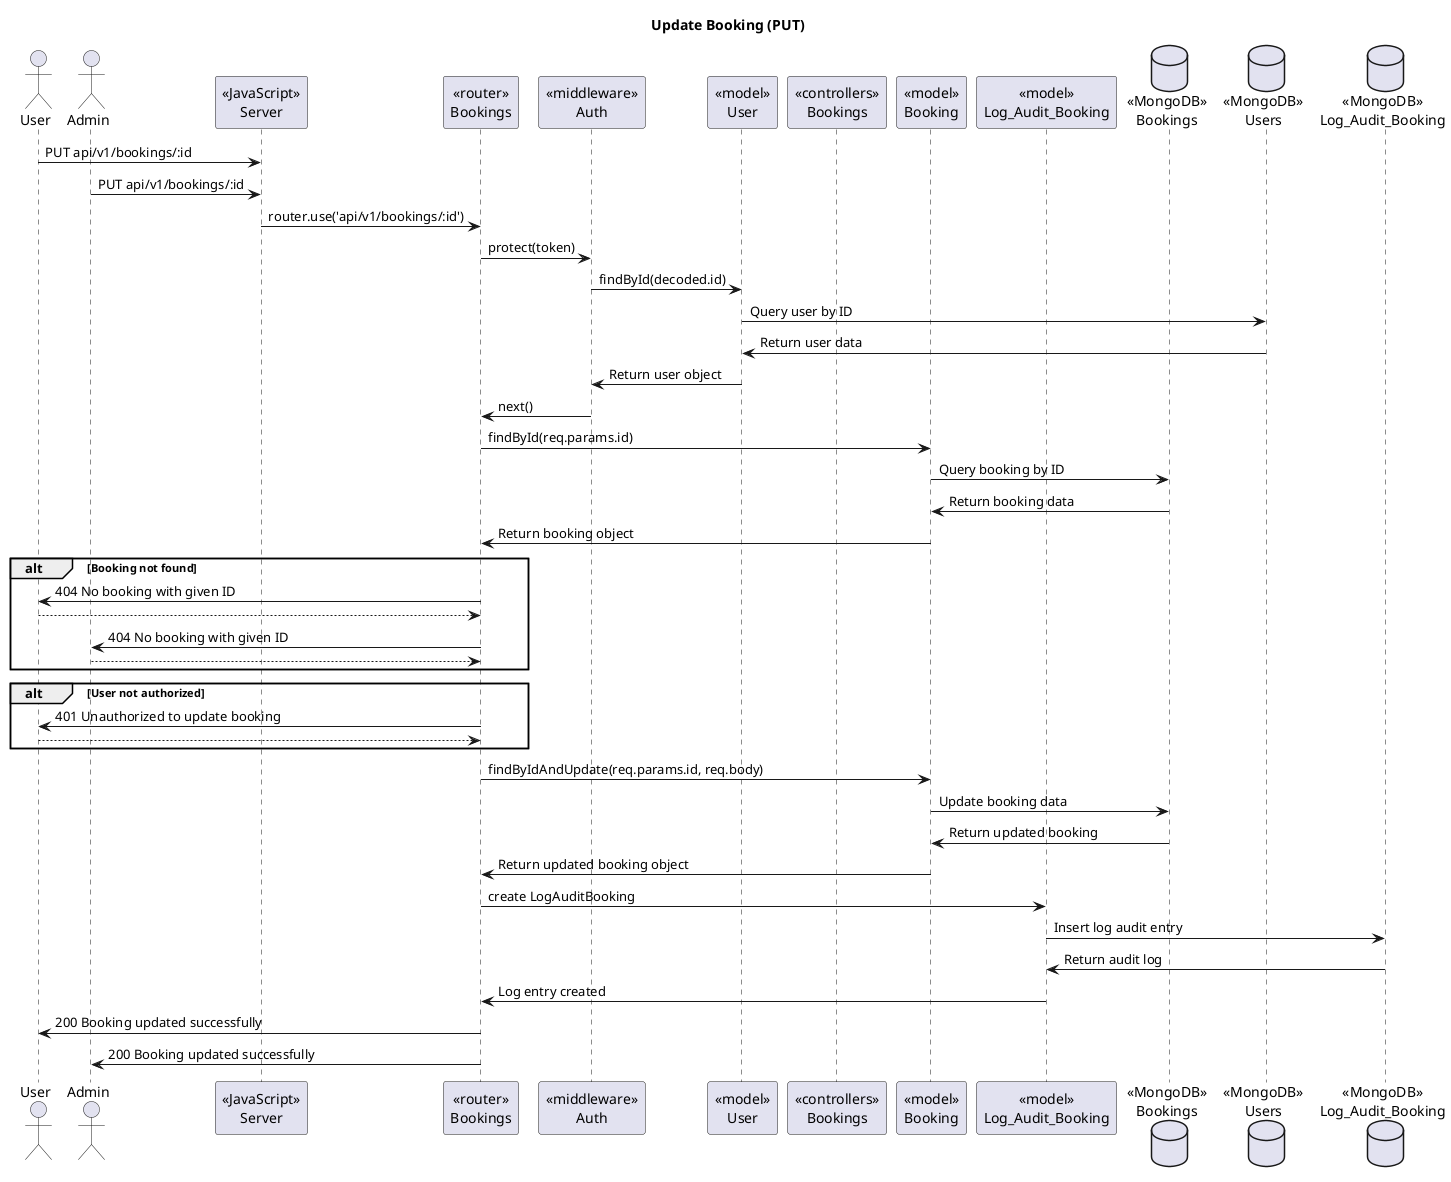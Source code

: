 @startuml Update Booking
title Update Booking (PUT)

actor User
actor Admin
participant "<<JavaScript>>\nServer" as Server
participant "<<router>>\nBookings" as RouterBookings
participant "<<middleware>>\nAuth" as Auth
participant "<<model>>\nUser" as UserModel
participant "<<controllers>>\nBookings" as ControllerBookings
participant "<<model>>\nBooking" as BookingModel
participant "<<model>>\nLog_Audit_Booking" as LogAuditModel
database "<<MongoDB>>\nBookings" as DB_Bookings
database "<<MongoDB>>\nUsers" as DB_Users
database "<<MongoDB>>\nLog_Audit_Booking" as DB_Audits

User -> Server : PUT api/v1/bookings/:id
Admin -> Server : PUT api/v1/bookings/:id
Server -> RouterBookings : router.use('api/v1/bookings/:id')
RouterBookings -> Auth : protect(token)
Auth -> UserModel : findById(decoded.id)
UserModel -> DB_Users : Query user by ID
DB_Users -> UserModel : Return user data
UserModel -> Auth : Return user object
Auth -> RouterBookings : next()

RouterBookings -> BookingModel : findById(req.params.id)
BookingModel -> DB_Bookings : Query booking by ID
DB_Bookings -> BookingModel : Return booking data
BookingModel -> RouterBookings : Return booking object

alt Booking not found
    RouterBookings -> User : 404 No booking with given ID
    return
    RouterBookings -> Admin : 404 No booking with given ID
    return
end

alt User not authorized
    RouterBookings -> User : 401 Unauthorized to update booking
    return
end

RouterBookings -> BookingModel : findByIdAndUpdate(req.params.id, req.body)
BookingModel -> DB_Bookings : Update booking data
DB_Bookings -> BookingModel : Return updated booking
BookingModel -> RouterBookings : Return updated booking object

RouterBookings -> LogAuditModel : create LogAuditBooking
LogAuditModel -> DB_Audits : Insert log audit entry
DB_Audits -> LogAuditModel : Return audit log
LogAuditModel -> RouterBookings : Log entry created

RouterBookings -> User : 200 Booking updated successfully
RouterBookings -> Admin : 200 Booking updated successfully

@enduml
